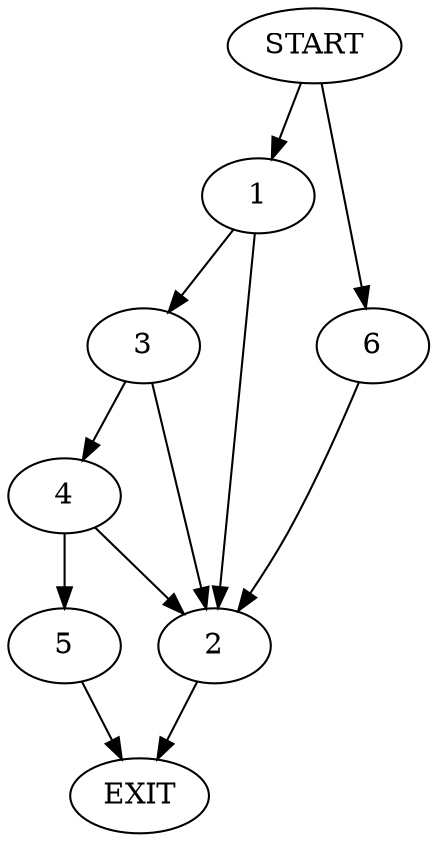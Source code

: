 digraph {
0 [label="START"]
7 [label="EXIT"]
0 -> 1
1 -> 2
1 -> 3
2 -> 7
3 -> 2
3 -> 4
4 -> 2
4 -> 5
5 -> 7
0 -> 6
6 -> 2
}
